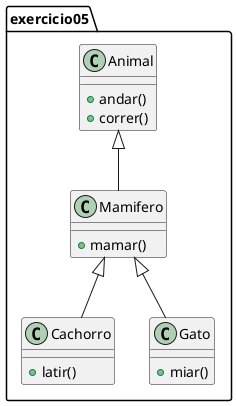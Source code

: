 @startuml

package exercicio05 {
    class Animal {
        + andar()
        + correr()
    }

    class Mamifero {
        + mamar()
    }

    class Cachorro {
        + latir()
    }

    class Gato {
        + miar()
    }

    Animal <|-- Mamifero
    Mamifero <|-- Cachorro
    Mamifero <|-- Gato
}
@enduml